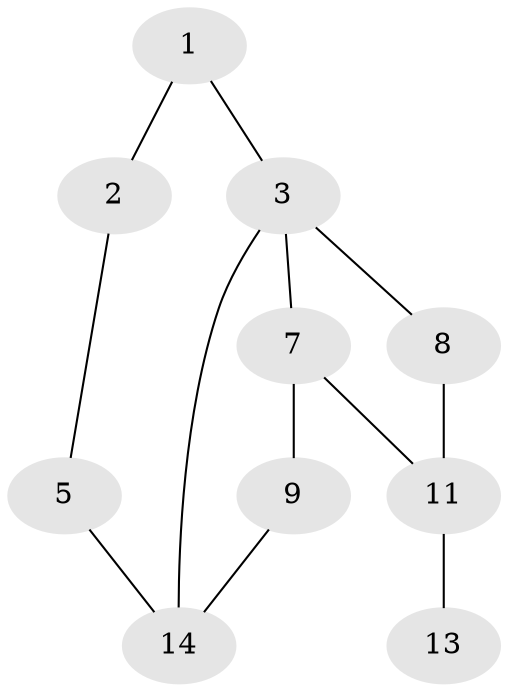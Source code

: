// Generated by graph-tools (version 1.1) at 2025/46/02/15/25 05:46:28]
// undirected, 10 vertices, 12 edges
graph export_dot {
graph [start="1"]
  node [color=gray90,style=filled];
  1 [super="+4+20"];
  2 [super="+6+10"];
  3;
  5 [super="+10"];
  7;
  8 [super="+4+17"];
  9 [super="+16"];
  11;
  13 [super="+12+15"];
  14;
  1 -- 2;
  1 -- 3;
  2 -- 5;
  3 -- 7;
  3 -- 8;
  3 -- 14;
  5 -- 14;
  7 -- 9;
  7 -- 11;
  8 -- 11;
  9 -- 14;
  11 -- 13;
}
